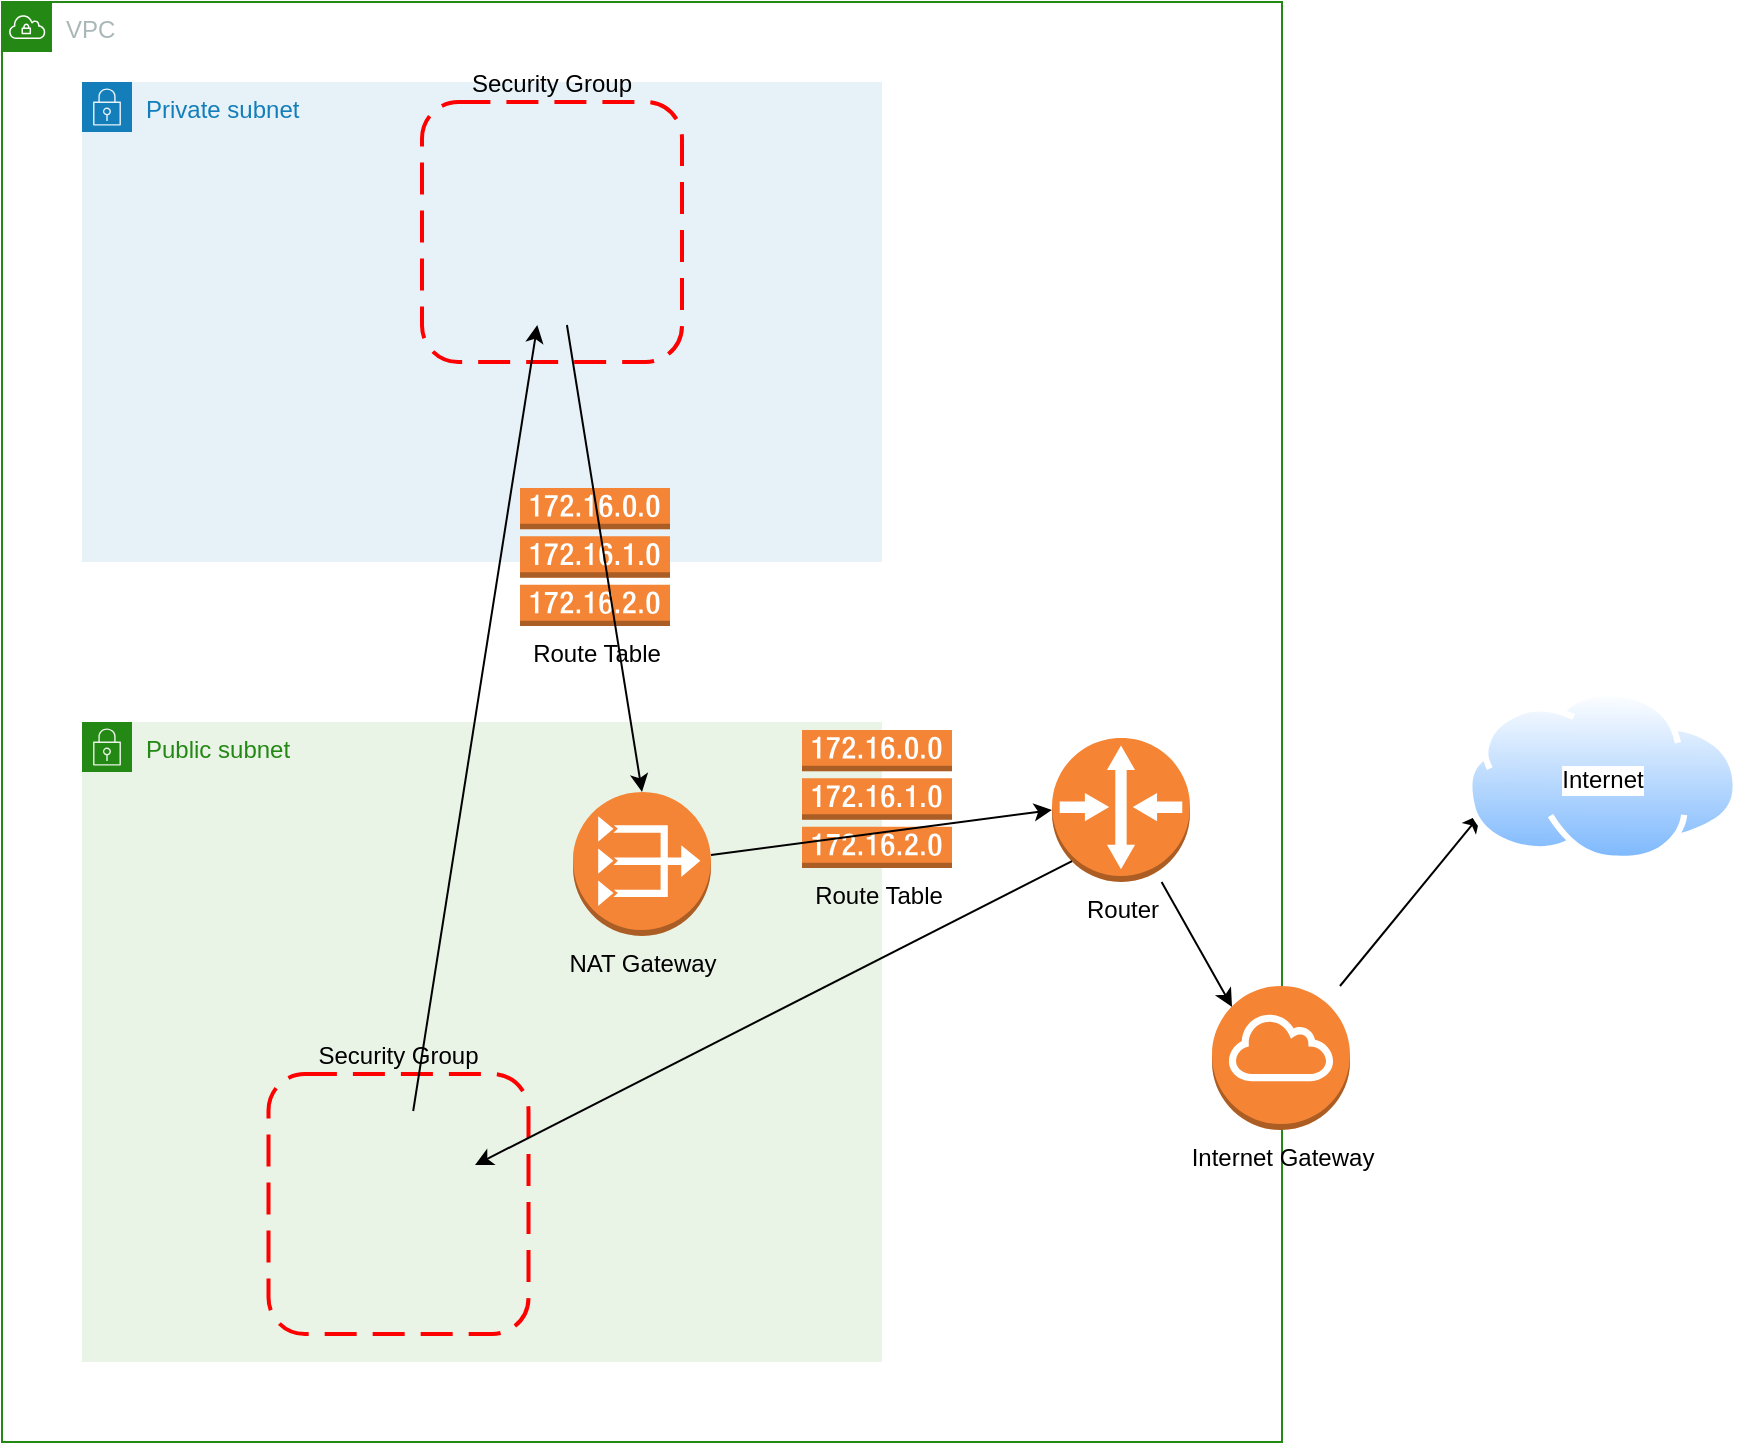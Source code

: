 <mxfile version="20.4.0" type="device"><diagram name="Page-1" id="w_el5FxUAaFo4Vm7Is8X"><mxGraphModel dx="1422" dy="706" grid="0" gridSize="10" guides="1" tooltips="1" connect="1" arrows="1" fold="1" page="0" pageScale="1" pageWidth="827" pageHeight="1169" math="0" shadow="0"><root><mxCell id="0"/><mxCell id="1" parent="0"/><mxCell id="nFj9w1oSd6RPhn16CKfM-9" value="Private subnet" style="points=[[0,0],[0.25,0],[0.5,0],[0.75,0],[1,0],[1,0.25],[1,0.5],[1,0.75],[1,1],[0.75,1],[0.5,1],[0.25,1],[0,1],[0,0.75],[0,0.5],[0,0.25]];outlineConnect=0;gradientColor=none;html=1;whiteSpace=wrap;fontSize=12;fontStyle=0;container=1;pointerEvents=0;collapsible=0;recursiveResize=0;shape=mxgraph.aws4.group;grIcon=mxgraph.aws4.group_security_group;grStroke=0;strokeColor=#147EBA;fillColor=#E6F2F8;verticalAlign=top;align=left;spacingLeft=30;fontColor=#147EBA;dashed=0;" parent="1" vertex="1"><mxGeometry x="80" y="120" width="400" height="240" as="geometry"/></mxCell><mxCell id="nFj9w1oSd6RPhn16CKfM-21" value="Security Group" style="rounded=1;arcSize=14;dashed=1;strokeColor=#ff0000;fillColor=none;gradientColor=none;dashPattern=8 4;strokeWidth=2;labelPosition=center;verticalLabelPosition=top;align=center;verticalAlign=bottom;" parent="nFj9w1oSd6RPhn16CKfM-9" vertex="1"><mxGeometry x="170" y="10" width="130" height="130" as="geometry"/></mxCell><mxCell id="nFj9w1oSd6RPhn16CKfM-8" value="Public subnet" style="points=[[0,0],[0.25,0],[0.5,0],[0.75,0],[1,0],[1,0.25],[1,0.5],[1,0.75],[1,1],[0.75,1],[0.5,1],[0.25,1],[0,1],[0,0.75],[0,0.5],[0,0.25]];outlineConnect=0;gradientColor=none;html=1;whiteSpace=wrap;fontSize=12;fontStyle=0;container=1;pointerEvents=0;collapsible=0;recursiveResize=0;shape=mxgraph.aws4.group;grIcon=mxgraph.aws4.group_security_group;grStroke=0;strokeColor=#248814;fillColor=#E9F3E6;verticalAlign=top;align=left;spacingLeft=30;fontColor=#248814;dashed=0;" parent="1" vertex="1"><mxGeometry x="80" y="440" width="400" height="320" as="geometry"/></mxCell><mxCell id="nFj9w1oSd6RPhn16CKfM-1" value="VPC" style="points=[[0,0],[0.25,0],[0.5,0],[0.75,0],[1,0],[1,0.25],[1,0.5],[1,0.75],[1,1],[0.75,1],[0.5,1],[0.25,1],[0,1],[0,0.75],[0,0.5],[0,0.25]];outlineConnect=0;gradientColor=none;html=1;whiteSpace=wrap;fontSize=12;fontStyle=0;container=1;pointerEvents=0;collapsible=0;recursiveResize=0;shape=mxgraph.aws4.group;grIcon=mxgraph.aws4.group_vpc;strokeColor=#248814;fillColor=none;verticalAlign=top;align=left;spacingLeft=30;fontColor=#AAB7B8;dashed=0;" parent="1" vertex="1"><mxGeometry x="40" y="80" width="640" height="720" as="geometry"/></mxCell><mxCell id="nFj9w1oSd6RPhn16CKfM-5" value="Router" style="outlineConnect=0;dashed=0;verticalLabelPosition=bottom;verticalAlign=top;align=center;html=1;shape=mxgraph.aws3.router;fillColor=#F58534;gradientColor=none;" parent="nFj9w1oSd6RPhn16CKfM-1" vertex="1"><mxGeometry x="525" y="368" width="69" height="72" as="geometry"/></mxCell><mxCell id="nFj9w1oSd6RPhn16CKfM-7" value="Route Table" style="outlineConnect=0;dashed=0;verticalLabelPosition=bottom;verticalAlign=top;align=center;html=1;shape=mxgraph.aws3.route_table;fillColor=#F58536;gradientColor=none;" parent="nFj9w1oSd6RPhn16CKfM-1" vertex="1"><mxGeometry x="400" y="364" width="75" height="69" as="geometry"/></mxCell><mxCell id="nFj9w1oSd6RPhn16CKfM-4" value="NAT Gateway" style="outlineConnect=0;dashed=0;verticalLabelPosition=bottom;verticalAlign=top;align=center;html=1;shape=mxgraph.aws3.vpc_nat_gateway;fillColor=#F58536;gradientColor=none;" parent="nFj9w1oSd6RPhn16CKfM-1" vertex="1"><mxGeometry x="285.5" y="395" width="69" height="72" as="geometry"/></mxCell><mxCell id="nFj9w1oSd6RPhn16CKfM-25" style="edgeStyle=none;rounded=0;orthogonalLoop=1;jettySize=auto;html=1;entryX=0;entryY=0.5;entryDx=0;entryDy=0;entryPerimeter=0;" parent="nFj9w1oSd6RPhn16CKfM-1" source="nFj9w1oSd6RPhn16CKfM-4" target="nFj9w1oSd6RPhn16CKfM-5" edge="1"><mxGeometry relative="1" as="geometry"/></mxCell><mxCell id="nFj9w1oSd6RPhn16CKfM-10" value="Route Table" style="outlineConnect=0;dashed=0;verticalLabelPosition=bottom;verticalAlign=top;align=center;html=1;shape=mxgraph.aws3.route_table;fillColor=#F58536;gradientColor=none;" parent="nFj9w1oSd6RPhn16CKfM-1" vertex="1"><mxGeometry x="259" y="243" width="75" height="69" as="geometry"/></mxCell><mxCell id="nFj9w1oSd6RPhn16CKfM-17" value="Security Group" style="rounded=1;arcSize=14;dashed=1;strokeColor=#ff0000;fillColor=none;gradientColor=none;dashPattern=8 4;strokeWidth=2;labelPosition=center;verticalLabelPosition=top;align=center;verticalAlign=bottom;" parent="nFj9w1oSd6RPhn16CKfM-1" vertex="1"><mxGeometry x="133.25" y="536" width="130" height="130" as="geometry"/></mxCell><mxCell id="nFj9w1oSd6RPhn16CKfM-30" style="edgeStyle=none;rounded=0;orthogonalLoop=1;jettySize=auto;html=1;entryX=0.145;entryY=0.855;entryDx=0;entryDy=0;entryPerimeter=0;startArrow=classic;startFill=1;endArrow=none;endFill=0;" parent="nFj9w1oSd6RPhn16CKfM-1" target="nFj9w1oSd6RPhn16CKfM-5" edge="1"><mxGeometry relative="1" as="geometry"><mxPoint x="236.5" y="581.527" as="sourcePoint"/></mxGeometry></mxCell><mxCell id="nFj9w1oSd6RPhn16CKfM-28" style="edgeStyle=none;rounded=0;orthogonalLoop=1;jettySize=auto;html=1;entryX=0.145;entryY=0.145;entryDx=0;entryDy=0;entryPerimeter=0;" parent="1" source="nFj9w1oSd6RPhn16CKfM-5" target="nFj9w1oSd6RPhn16CKfM-6" edge="1"><mxGeometry relative="1" as="geometry"/></mxCell><mxCell id="nFj9w1oSd6RPhn16CKfM-31" style="edgeStyle=none;rounded=0;orthogonalLoop=1;jettySize=auto;html=1;entryX=0;entryY=0.75;entryDx=0;entryDy=0;" parent="1" source="nFj9w1oSd6RPhn16CKfM-6" target="nFj9w1oSd6RPhn16CKfM-27" edge="1"><mxGeometry relative="1" as="geometry"/></mxCell><mxCell id="nFj9w1oSd6RPhn16CKfM-6" value="Internet Gateway" style="outlineConnect=0;dashed=0;verticalLabelPosition=bottom;verticalAlign=top;align=center;html=1;shape=mxgraph.aws3.internet_gateway;fillColor=#F58534;gradientColor=none;" parent="1" vertex="1"><mxGeometry x="645" y="572" width="69" height="72" as="geometry"/></mxCell><mxCell id="nFj9w1oSd6RPhn16CKfM-23" style="rounded=0;orthogonalLoop=1;jettySize=auto;html=1;entryX=0.5;entryY=0;entryDx=0;entryDy=0;entryPerimeter=0;" parent="1" target="nFj9w1oSd6RPhn16CKfM-4" edge="1"><mxGeometry relative="1" as="geometry"><mxPoint x="322.473" y="241.5" as="sourcePoint"/></mxGeometry></mxCell><mxCell id="nFj9w1oSd6RPhn16CKfM-27" value="Internet" style="aspect=fixed;perimeter=ellipsePerimeter;html=1;align=center;shadow=0;dashed=0;spacingTop=3;image;image=img/lib/active_directory/internet_cloud.svg;labelPosition=center;verticalLabelPosition=middle;verticalAlign=middle;" parent="1" vertex="1"><mxGeometry x="772" y="424" width="136.51" height="86" as="geometry"/></mxCell><mxCell id="9zPISHggsjiWT5z77hOL-2" style="rounded=0;orthogonalLoop=1;jettySize=auto;html=1;" parent="1" edge="1"><mxGeometry relative="1" as="geometry"><mxPoint x="245.593" y="634.5" as="sourcePoint"/><mxPoint x="307.657" y="241.5" as="targetPoint"/></mxGeometry></mxCell></root></mxGraphModel></diagram></mxfile>
